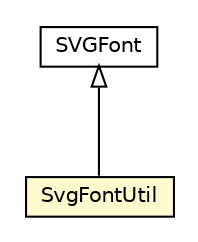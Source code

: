 #!/usr/local/bin/dot
#
# Class diagram 
# Generated by UMLGraph version R5_6-24-gf6e263 (http://www.umlgraph.org/)
#

digraph G {
	edge [fontname="Helvetica",fontsize=10,labelfontname="Helvetica",labelfontsize=10];
	node [fontname="Helvetica",fontsize=10,shape=plaintext];
	nodesep=0.25;
	ranksep=0.5;
	// net.trajano.mojo.batik.internal.SvgFontUtil
	c47 [label=<<table title="net.trajano.mojo.batik.internal.SvgFontUtil" border="0" cellborder="1" cellspacing="0" cellpadding="2" port="p" bgcolor="lemonChiffon" href="./SvgFontUtil.html">
		<tr><td><table border="0" cellspacing="0" cellpadding="1">
<tr><td align="center" balign="center"> SvgFontUtil </td></tr>
		</table></td></tr>
		</table>>, URL="./SvgFontUtil.html", fontname="Helvetica", fontcolor="black", fontsize=10.0];
	//net.trajano.mojo.batik.internal.SvgFontUtil extends org.apache.batik.svggen.font.SVGFont
	c53:p -> c47:p [dir=back,arrowtail=empty];
	// org.apache.batik.svggen.font.SVGFont
	c53 [label=<<table title="org.apache.batik.svggen.font.SVGFont" border="0" cellborder="1" cellspacing="0" cellpadding="2" port="p" href="http://java.sun.com/j2se/1.4.2/docs/api/org/apache/batik/svggen/font/SVGFont.html">
		<tr><td><table border="0" cellspacing="0" cellpadding="1">
<tr><td align="center" balign="center"> SVGFont </td></tr>
		</table></td></tr>
		</table>>, URL="http://java.sun.com/j2se/1.4.2/docs/api/org/apache/batik/svggen/font/SVGFont.html", fontname="Helvetica", fontcolor="black", fontsize=10.0];
}

